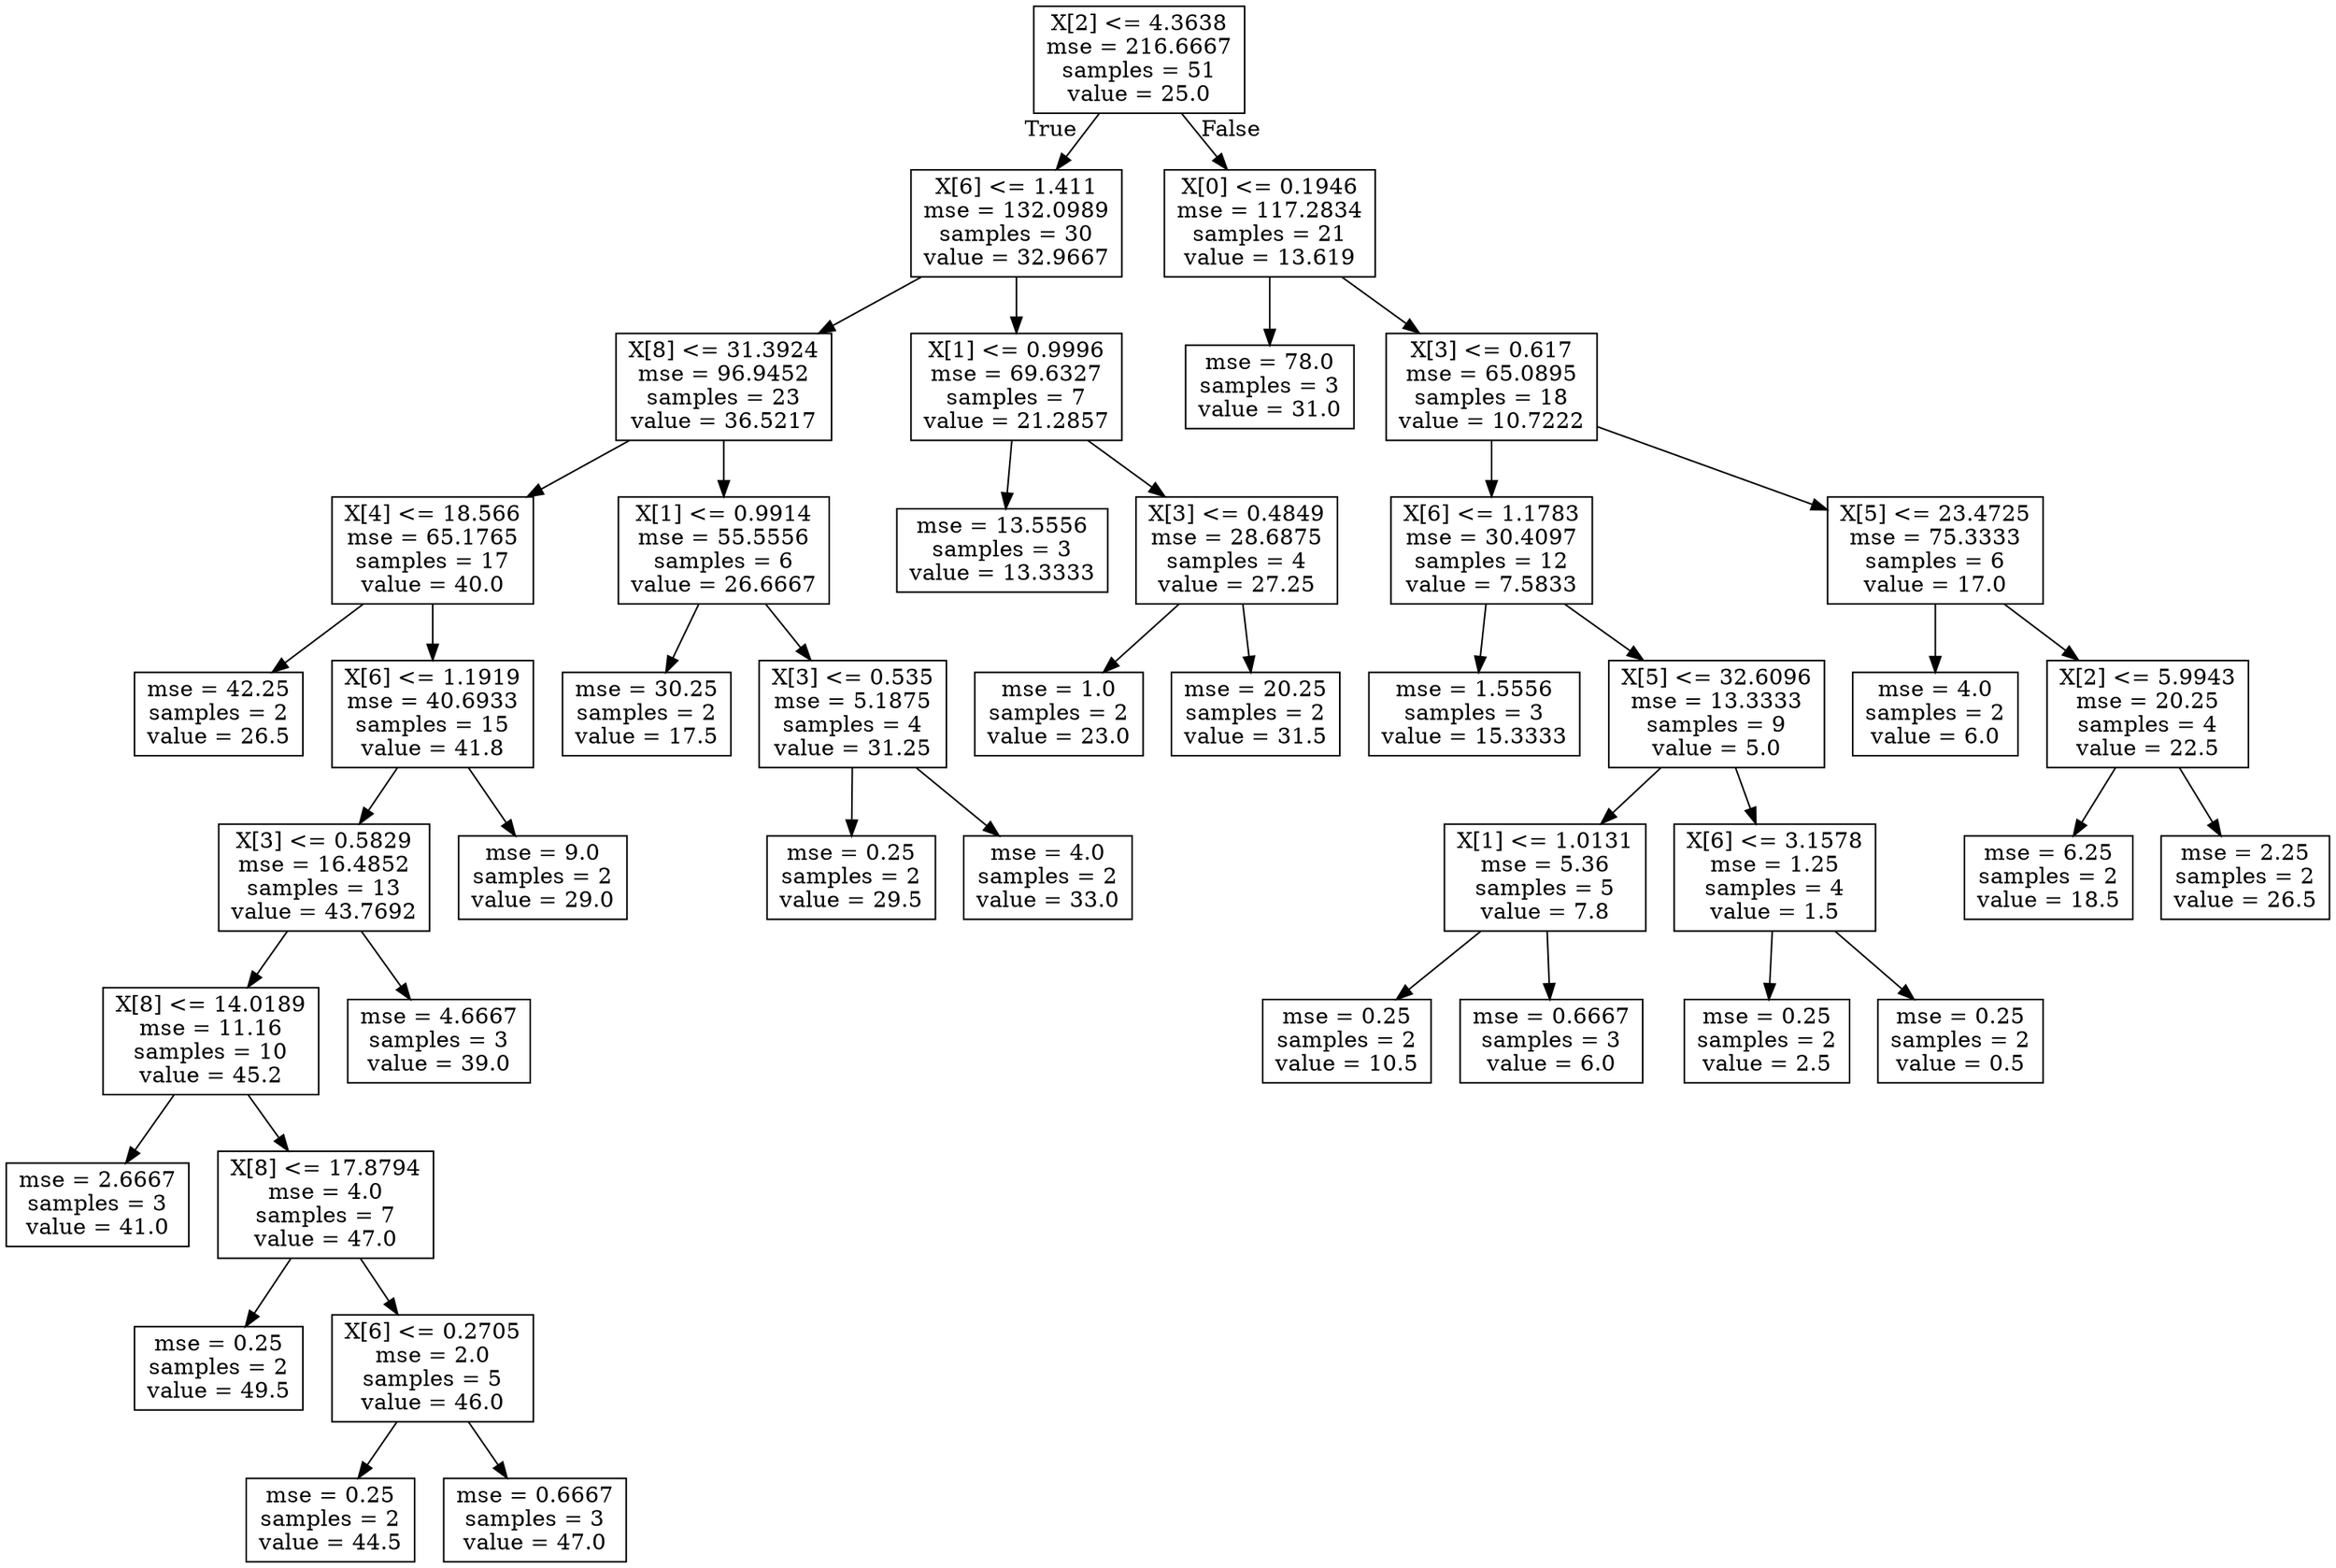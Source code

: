digraph Tree {
node [shape=box] ;
0 [label="X[2] <= 4.3638\nmse = 216.6667\nsamples = 51\nvalue = 25.0"] ;
1 [label="X[6] <= 1.411\nmse = 132.0989\nsamples = 30\nvalue = 32.9667"] ;
0 -> 1 [labeldistance=2.5, labelangle=45, headlabel="True"] ;
2 [label="X[8] <= 31.3924\nmse = 96.9452\nsamples = 23\nvalue = 36.5217"] ;
1 -> 2 ;
3 [label="X[4] <= 18.566\nmse = 65.1765\nsamples = 17\nvalue = 40.0"] ;
2 -> 3 ;
4 [label="mse = 42.25\nsamples = 2\nvalue = 26.5"] ;
3 -> 4 ;
5 [label="X[6] <= 1.1919\nmse = 40.6933\nsamples = 15\nvalue = 41.8"] ;
3 -> 5 ;
6 [label="X[3] <= 0.5829\nmse = 16.4852\nsamples = 13\nvalue = 43.7692"] ;
5 -> 6 ;
7 [label="X[8] <= 14.0189\nmse = 11.16\nsamples = 10\nvalue = 45.2"] ;
6 -> 7 ;
8 [label="mse = 2.6667\nsamples = 3\nvalue = 41.0"] ;
7 -> 8 ;
9 [label="X[8] <= 17.8794\nmse = 4.0\nsamples = 7\nvalue = 47.0"] ;
7 -> 9 ;
10 [label="mse = 0.25\nsamples = 2\nvalue = 49.5"] ;
9 -> 10 ;
11 [label="X[6] <= 0.2705\nmse = 2.0\nsamples = 5\nvalue = 46.0"] ;
9 -> 11 ;
12 [label="mse = 0.25\nsamples = 2\nvalue = 44.5"] ;
11 -> 12 ;
13 [label="mse = 0.6667\nsamples = 3\nvalue = 47.0"] ;
11 -> 13 ;
14 [label="mse = 4.6667\nsamples = 3\nvalue = 39.0"] ;
6 -> 14 ;
15 [label="mse = 9.0\nsamples = 2\nvalue = 29.0"] ;
5 -> 15 ;
16 [label="X[1] <= 0.9914\nmse = 55.5556\nsamples = 6\nvalue = 26.6667"] ;
2 -> 16 ;
17 [label="mse = 30.25\nsamples = 2\nvalue = 17.5"] ;
16 -> 17 ;
18 [label="X[3] <= 0.535\nmse = 5.1875\nsamples = 4\nvalue = 31.25"] ;
16 -> 18 ;
19 [label="mse = 0.25\nsamples = 2\nvalue = 29.5"] ;
18 -> 19 ;
20 [label="mse = 4.0\nsamples = 2\nvalue = 33.0"] ;
18 -> 20 ;
21 [label="X[1] <= 0.9996\nmse = 69.6327\nsamples = 7\nvalue = 21.2857"] ;
1 -> 21 ;
22 [label="mse = 13.5556\nsamples = 3\nvalue = 13.3333"] ;
21 -> 22 ;
23 [label="X[3] <= 0.4849\nmse = 28.6875\nsamples = 4\nvalue = 27.25"] ;
21 -> 23 ;
24 [label="mse = 1.0\nsamples = 2\nvalue = 23.0"] ;
23 -> 24 ;
25 [label="mse = 20.25\nsamples = 2\nvalue = 31.5"] ;
23 -> 25 ;
26 [label="X[0] <= 0.1946\nmse = 117.2834\nsamples = 21\nvalue = 13.619"] ;
0 -> 26 [labeldistance=2.5, labelangle=-45, headlabel="False"] ;
27 [label="mse = 78.0\nsamples = 3\nvalue = 31.0"] ;
26 -> 27 ;
28 [label="X[3] <= 0.617\nmse = 65.0895\nsamples = 18\nvalue = 10.7222"] ;
26 -> 28 ;
29 [label="X[6] <= 1.1783\nmse = 30.4097\nsamples = 12\nvalue = 7.5833"] ;
28 -> 29 ;
30 [label="mse = 1.5556\nsamples = 3\nvalue = 15.3333"] ;
29 -> 30 ;
31 [label="X[5] <= 32.6096\nmse = 13.3333\nsamples = 9\nvalue = 5.0"] ;
29 -> 31 ;
32 [label="X[1] <= 1.0131\nmse = 5.36\nsamples = 5\nvalue = 7.8"] ;
31 -> 32 ;
33 [label="mse = 0.25\nsamples = 2\nvalue = 10.5"] ;
32 -> 33 ;
34 [label="mse = 0.6667\nsamples = 3\nvalue = 6.0"] ;
32 -> 34 ;
35 [label="X[6] <= 3.1578\nmse = 1.25\nsamples = 4\nvalue = 1.5"] ;
31 -> 35 ;
36 [label="mse = 0.25\nsamples = 2\nvalue = 2.5"] ;
35 -> 36 ;
37 [label="mse = 0.25\nsamples = 2\nvalue = 0.5"] ;
35 -> 37 ;
38 [label="X[5] <= 23.4725\nmse = 75.3333\nsamples = 6\nvalue = 17.0"] ;
28 -> 38 ;
39 [label="mse = 4.0\nsamples = 2\nvalue = 6.0"] ;
38 -> 39 ;
40 [label="X[2] <= 5.9943\nmse = 20.25\nsamples = 4\nvalue = 22.5"] ;
38 -> 40 ;
41 [label="mse = 6.25\nsamples = 2\nvalue = 18.5"] ;
40 -> 41 ;
42 [label="mse = 2.25\nsamples = 2\nvalue = 26.5"] ;
40 -> 42 ;
}